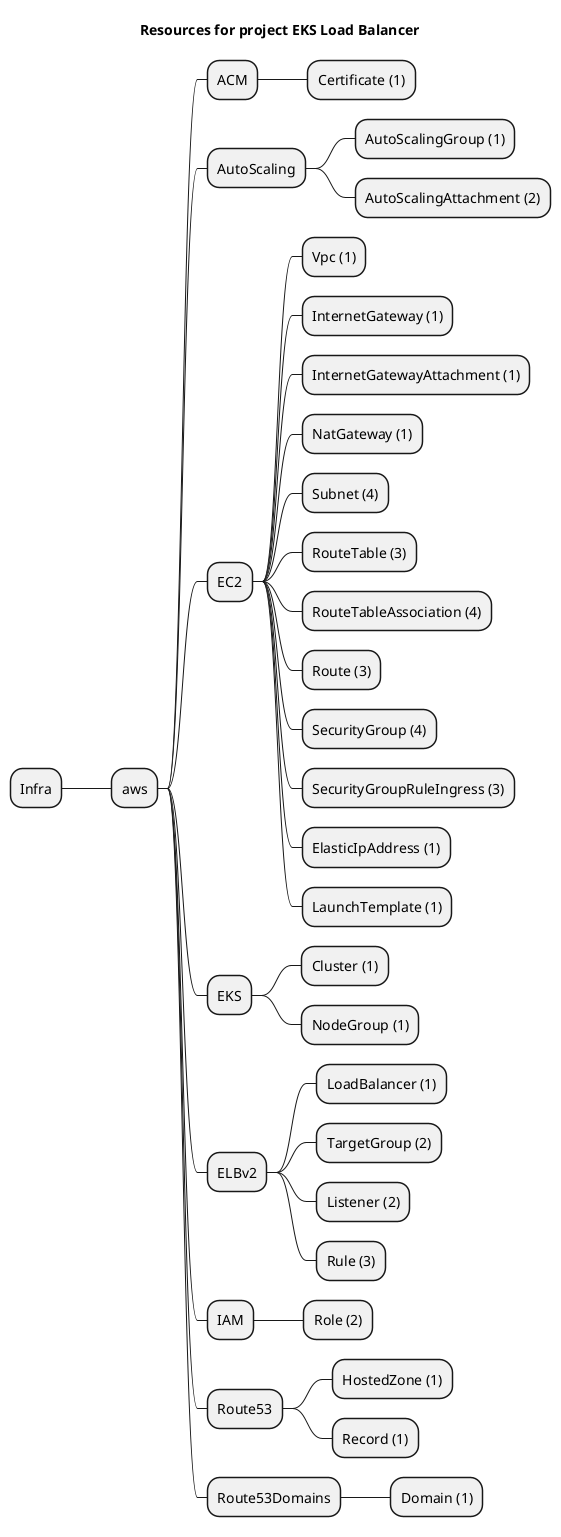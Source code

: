 @startmindmap
title Resources for project EKS Load Balancer
skinparam monochrome true
+ Infra
++ aws
+++ ACM
++++ Certificate (1)
+++ AutoScaling
++++ AutoScalingGroup (1)
++++ AutoScalingAttachment (2)
+++ EC2
++++ Vpc (1)
++++ InternetGateway (1)
++++ InternetGatewayAttachment (1)
++++ NatGateway (1)
++++ Subnet (4)
++++ RouteTable (3)
++++ RouteTableAssociation (4)
++++ Route (3)
++++ SecurityGroup (4)
++++ SecurityGroupRuleIngress (3)
++++ ElasticIpAddress (1)
++++ LaunchTemplate (1)
+++ EKS
++++ Cluster (1)
++++ NodeGroup (1)
+++ ELBv2
++++ LoadBalancer (1)
++++ TargetGroup (2)
++++ Listener (2)
++++ Rule (3)
+++ IAM
++++ Role (2)
+++ Route53
++++ HostedZone (1)
++++ Record (1)
+++ Route53Domains
++++ Domain (1)
@endmindmap